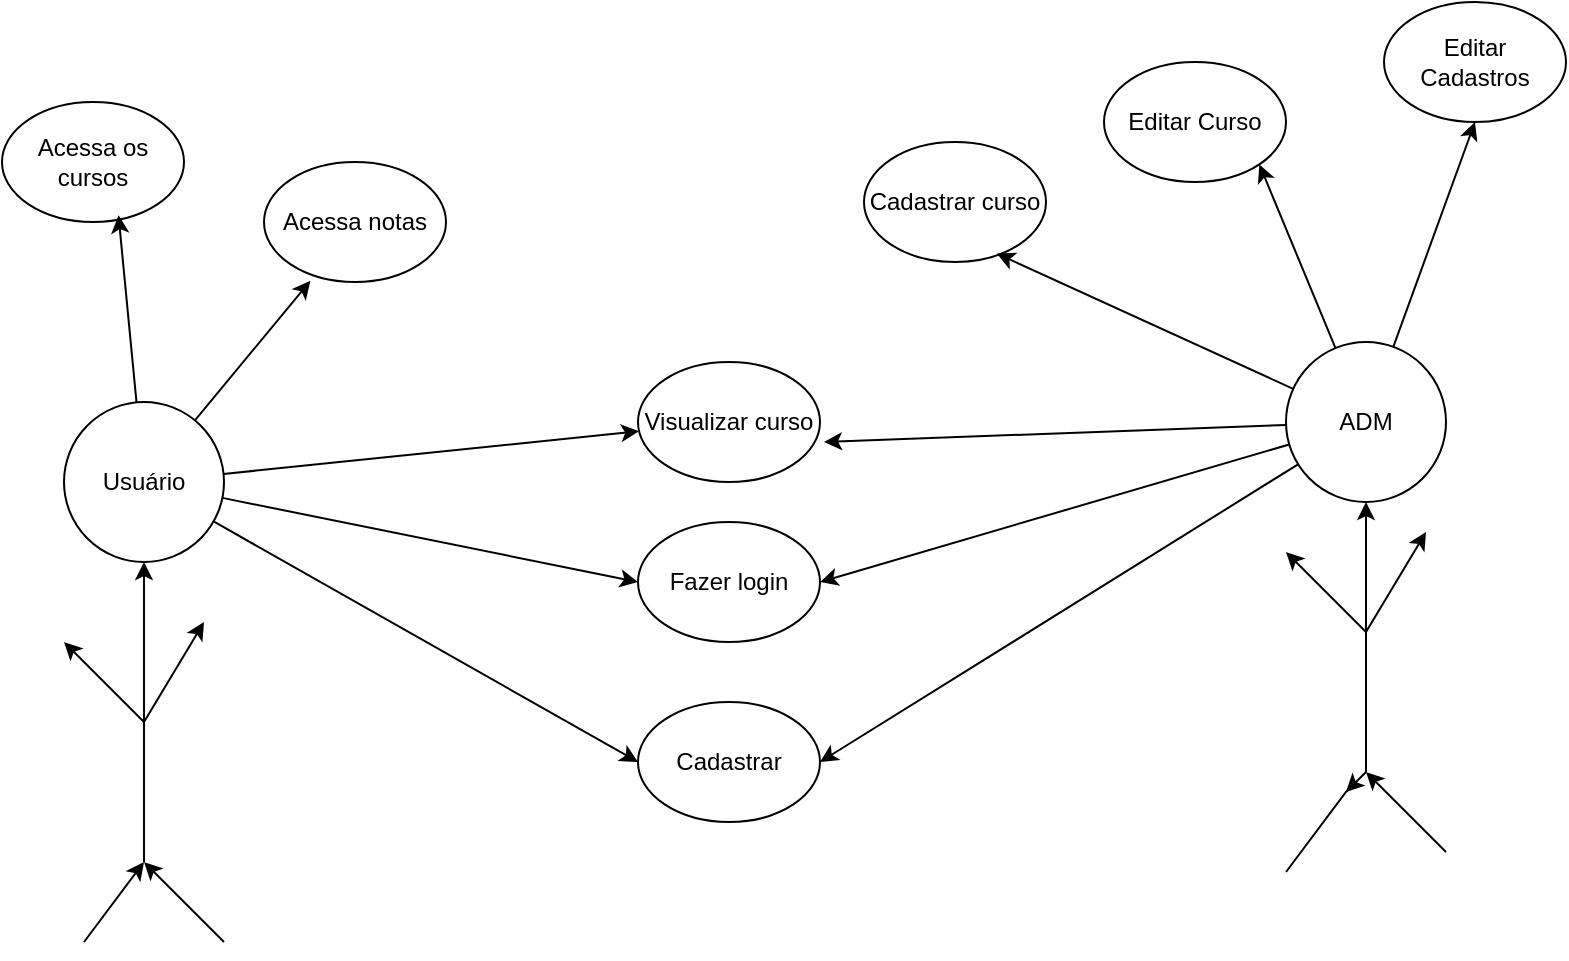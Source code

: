 <mxfile version="24.7.17">
  <diagram name="Página-1" id="swnoNFlBaDWwpjYC3yhY">
    <mxGraphModel dx="1050" dy="557" grid="1" gridSize="10" guides="1" tooltips="1" connect="1" arrows="1" fold="1" page="1" pageScale="1" pageWidth="827" pageHeight="1169" math="0" shadow="0">
      <root>
        <mxCell id="0" />
        <mxCell id="1" parent="0" />
        <mxCell id="owdHjfoBuozvTa368MMr-3" value="&lt;font style=&quot;vertical-align: inherit;&quot;&gt;&lt;font style=&quot;vertical-align: inherit;&quot;&gt;&lt;font style=&quot;vertical-align: inherit;&quot;&gt;&lt;font style=&quot;vertical-align: inherit;&quot;&gt;Fazer login&lt;/font&gt;&lt;/font&gt;&lt;/font&gt;&lt;/font&gt;" style="ellipse;whiteSpace=wrap;html=1;" vertex="1" parent="1">
          <mxGeometry x="357" y="260" width="91" height="60" as="geometry" />
        </mxCell>
        <mxCell id="owdHjfoBuozvTa368MMr-4" value="&lt;font style=&quot;vertical-align: inherit;&quot;&gt;&lt;font style=&quot;vertical-align: inherit;&quot;&gt;&lt;font style=&quot;vertical-align: inherit;&quot;&gt;&lt;font style=&quot;vertical-align: inherit;&quot;&gt;&lt;font style=&quot;vertical-align: inherit;&quot;&gt;&lt;font style=&quot;vertical-align: inherit;&quot;&gt;Cadastrar&lt;/font&gt;&lt;/font&gt;&lt;/font&gt;&lt;/font&gt;&lt;/font&gt;&lt;/font&gt;" style="ellipse;whiteSpace=wrap;html=1;" vertex="1" parent="1">
          <mxGeometry x="357" y="350" width="91" height="60" as="geometry" />
        </mxCell>
        <mxCell id="owdHjfoBuozvTa368MMr-5" value="&lt;font style=&quot;vertical-align: inherit;&quot;&gt;&lt;font style=&quot;vertical-align: inherit;&quot;&gt;Cadastrar curso&lt;/font&gt;&lt;/font&gt;&lt;span style=&quot;color: rgba(0, 0, 0, 0); font-family: monospace; font-size: 0px; text-align: start; text-wrap: nowrap;&quot;&gt;&lt;font style=&quot;vertical-align: inherit;&quot;&gt;&lt;font style=&quot;vertical-align: inherit;&quot;&gt;%3CmxGraphModel%3E%3Croot%3E%3CmxCell%20id%3D%220%22%2F%3E%3CmxCell%20id%3D%221%22%20pai%3D%220%22%2F%3E%3CmxCell%20id%3D%222%22%20valor%3D%22%26lt%3Bfonte%20estilo%3D%26quot%3Balinhamento-vertical%3A%20herdar%3B% 26quot%3B%26gt%3B%26lt%3Bestilo%3D%26quot%3Balinhamento-vertical%3A%20herdar%3B%26quot%3B%26gt%3B%26lt%3Bestilo%3D%26quot%3Balinhamento-vertical%3A%20herdar%3B%26quot%3B%26gt%3B%26lt%3Bestilo%3D%26quot %3Bvertical-align%3A%20herdar%3B%26quot%3B%26gt%3BFazer%20login%26lt%3B%2Ffont%26gt%3B%26lt%3B%2Ffont%26gt%3B%26lt%3B%2Ffont%26gt%3B%26lt%3B%2Ffont%26gt%3B%26lt%3B%2Ffont%26gt%3B%22%20estilo%3D%22elipse%3BwhiteSpace%3Dwrap%3Bhtml%3 D1%3B%22%20vértice%3D%221%22%20pai%3D%221%22%3E%3CmxGeometria%20x%3D%22357%22%20y%3D%22260%22%20largura%3D%2291%22%20altura%3D%2260%22%20como%3D%22geometria%22%2F%3E%3C%2FmxCélula%3E%3C%2Froot%3E%3C%2FmxModeloGráfico%3E&lt;/font&gt;&lt;/font&gt;&lt;/span&gt;" style="ellipse;whiteSpace=wrap;html=1;" vertex="1" parent="1">
          <mxGeometry x="470" y="70" width="91" height="60" as="geometry" />
        </mxCell>
        <mxCell id="owdHjfoBuozvTa368MMr-6" value="&lt;font style=&quot;vertical-align: inherit;&quot;&gt;&lt;font style=&quot;vertical-align: inherit;&quot;&gt;&lt;font style=&quot;vertical-align: inherit;&quot;&gt;&lt;font style=&quot;vertical-align: inherit;&quot;&gt;Editar Curso&lt;/font&gt;&lt;/font&gt;&lt;/font&gt;&lt;/font&gt;" style="ellipse;whiteSpace=wrap;html=1;" vertex="1" parent="1">
          <mxGeometry x="590" y="30" width="91" height="60" as="geometry" />
        </mxCell>
        <mxCell id="owdHjfoBuozvTa368MMr-7" value="&lt;font style=&quot;vertical-align: inherit;&quot;&gt;&lt;font style=&quot;vertical-align: inherit;&quot;&gt;&lt;font style=&quot;vertical-align: inherit;&quot;&gt;&lt;font style=&quot;vertical-align: inherit;&quot;&gt;Editar Cadastros&lt;/font&gt;&lt;/font&gt;&lt;/font&gt;&lt;/font&gt;" style="ellipse;whiteSpace=wrap;html=1;" vertex="1" parent="1">
          <mxGeometry x="730" width="91" height="60" as="geometry" />
        </mxCell>
        <mxCell id="owdHjfoBuozvTa368MMr-8" value="&lt;font style=&quot;vertical-align: inherit;&quot;&gt;&lt;font style=&quot;vertical-align: inherit;&quot;&gt;&lt;font style=&quot;vertical-align: inherit;&quot;&gt;&lt;font style=&quot;vertical-align: inherit;&quot;&gt;&lt;font style=&quot;vertical-align: inherit;&quot;&gt;&lt;font style=&quot;vertical-align: inherit;&quot;&gt;Acessa os cursos&lt;/font&gt;&lt;/font&gt;&lt;/font&gt;&lt;/font&gt;&lt;/font&gt;&lt;/font&gt;" style="ellipse;whiteSpace=wrap;html=1;" vertex="1" parent="1">
          <mxGeometry x="39" y="50" width="91" height="60" as="geometry" />
        </mxCell>
        <mxCell id="owdHjfoBuozvTa368MMr-9" value="Acessa notas" style="ellipse;whiteSpace=wrap;html=1;" vertex="1" parent="1">
          <mxGeometry x="170" y="80" width="91" height="60" as="geometry" />
        </mxCell>
        <mxCell id="owdHjfoBuozvTa368MMr-10" value="&lt;font style=&quot;vertical-align: inherit;&quot;&gt;&lt;font style=&quot;vertical-align: inherit;&quot;&gt;&lt;font style=&quot;vertical-align: inherit;&quot;&gt;&lt;font style=&quot;vertical-align: inherit;&quot;&gt;&lt;font style=&quot;vertical-align: inherit;&quot;&gt;&lt;font style=&quot;vertical-align: inherit;&quot;&gt;Visualizar curso&lt;/font&gt;&lt;/font&gt;&lt;/font&gt;&lt;/font&gt;&lt;/font&gt;&lt;/font&gt;" style="ellipse;whiteSpace=wrap;html=1;" vertex="1" parent="1">
          <mxGeometry x="357" y="180" width="91" height="60" as="geometry" />
        </mxCell>
        <mxCell id="owdHjfoBuozvTa368MMr-17" value="" style="edgeStyle=none;rounded=0;orthogonalLoop=1;jettySize=auto;html=1;" edge="1" parent="1" target="owdHjfoBuozvTa368MMr-16">
          <mxGeometry relative="1" as="geometry">
            <mxPoint x="110" y="430" as="sourcePoint" />
          </mxGeometry>
        </mxCell>
        <mxCell id="owdHjfoBuozvTa368MMr-32" style="edgeStyle=none;rounded=0;orthogonalLoop=1;jettySize=auto;html=1;entryX=0;entryY=0.5;entryDx=0;entryDy=0;" edge="1" parent="1" source="owdHjfoBuozvTa368MMr-16" target="owdHjfoBuozvTa368MMr-4">
          <mxGeometry relative="1" as="geometry" />
        </mxCell>
        <mxCell id="owdHjfoBuozvTa368MMr-35" style="edgeStyle=none;rounded=0;orthogonalLoop=1;jettySize=auto;html=1;" edge="1" parent="1" source="owdHjfoBuozvTa368MMr-16" target="owdHjfoBuozvTa368MMr-10">
          <mxGeometry relative="1" as="geometry" />
        </mxCell>
        <mxCell id="owdHjfoBuozvTa368MMr-36" style="edgeStyle=none;rounded=0;orthogonalLoop=1;jettySize=auto;html=1;entryX=0;entryY=0.5;entryDx=0;entryDy=0;" edge="1" parent="1" source="owdHjfoBuozvTa368MMr-16" target="owdHjfoBuozvTa368MMr-3">
          <mxGeometry relative="1" as="geometry" />
        </mxCell>
        <mxCell id="owdHjfoBuozvTa368MMr-16" value="Usuário" style="ellipse;whiteSpace=wrap;html=1;rounded=1;" vertex="1" parent="1">
          <mxGeometry x="70" y="200" width="80" height="80" as="geometry" />
        </mxCell>
        <mxCell id="owdHjfoBuozvTa368MMr-19" style="edgeStyle=none;rounded=0;orthogonalLoop=1;jettySize=auto;html=1;" edge="1" parent="1">
          <mxGeometry relative="1" as="geometry">
            <mxPoint x="110" y="430" as="targetPoint" />
            <mxPoint x="150" y="470" as="sourcePoint" />
          </mxGeometry>
        </mxCell>
        <mxCell id="owdHjfoBuozvTa368MMr-21" style="edgeStyle=none;rounded=0;orthogonalLoop=1;jettySize=auto;html=1;" edge="1" parent="1">
          <mxGeometry relative="1" as="geometry">
            <mxPoint x="70" y="320" as="targetPoint" />
            <mxPoint x="110" y="360" as="sourcePoint" />
          </mxGeometry>
        </mxCell>
        <mxCell id="owdHjfoBuozvTa368MMr-22" style="edgeStyle=none;rounded=0;orthogonalLoop=1;jettySize=auto;html=1;" edge="1" parent="1">
          <mxGeometry relative="1" as="geometry">
            <mxPoint x="140" y="310" as="targetPoint" />
            <mxPoint x="110" y="360" as="sourcePoint" />
          </mxGeometry>
        </mxCell>
        <mxCell id="owdHjfoBuozvTa368MMr-23" value="" style="edgeStyle=none;rounded=0;orthogonalLoop=1;jettySize=auto;html=1;" edge="1" parent="1" target="owdHjfoBuozvTa368MMr-24">
          <mxGeometry relative="1" as="geometry">
            <mxPoint x="721" y="385" as="sourcePoint" />
          </mxGeometry>
        </mxCell>
        <mxCell id="owdHjfoBuozvTa368MMr-29" style="edgeStyle=none;rounded=0;orthogonalLoop=1;jettySize=auto;html=1;entryX=1;entryY=0.5;entryDx=0;entryDy=0;" edge="1" parent="1" source="owdHjfoBuozvTa368MMr-24" target="owdHjfoBuozvTa368MMr-3">
          <mxGeometry relative="1" as="geometry" />
        </mxCell>
        <mxCell id="owdHjfoBuozvTa368MMr-30" style="edgeStyle=none;rounded=0;orthogonalLoop=1;jettySize=auto;html=1;" edge="1" parent="1" source="owdHjfoBuozvTa368MMr-24">
          <mxGeometry relative="1" as="geometry">
            <mxPoint x="450" y="220" as="targetPoint" />
          </mxGeometry>
        </mxCell>
        <mxCell id="owdHjfoBuozvTa368MMr-31" style="edgeStyle=none;rounded=0;orthogonalLoop=1;jettySize=auto;html=1;entryX=1;entryY=0.5;entryDx=0;entryDy=0;" edge="1" parent="1" source="owdHjfoBuozvTa368MMr-24" target="owdHjfoBuozvTa368MMr-4">
          <mxGeometry relative="1" as="geometry" />
        </mxCell>
        <mxCell id="owdHjfoBuozvTa368MMr-38" style="edgeStyle=none;rounded=0;orthogonalLoop=1;jettySize=auto;html=1;entryX=1;entryY=1;entryDx=0;entryDy=0;" edge="1" parent="1" source="owdHjfoBuozvTa368MMr-24" target="owdHjfoBuozvTa368MMr-6">
          <mxGeometry relative="1" as="geometry" />
        </mxCell>
        <mxCell id="owdHjfoBuozvTa368MMr-39" style="edgeStyle=none;rounded=0;orthogonalLoop=1;jettySize=auto;html=1;entryX=0.5;entryY=1;entryDx=0;entryDy=0;" edge="1" parent="1" source="owdHjfoBuozvTa368MMr-24" target="owdHjfoBuozvTa368MMr-7">
          <mxGeometry relative="1" as="geometry" />
        </mxCell>
        <mxCell id="owdHjfoBuozvTa368MMr-24" value="ADM" style="ellipse;whiteSpace=wrap;html=1;rounded=1;" vertex="1" parent="1">
          <mxGeometry x="681" y="170" width="80" height="80" as="geometry" />
        </mxCell>
        <mxCell id="owdHjfoBuozvTa368MMr-25" style="edgeStyle=none;rounded=0;orthogonalLoop=1;jettySize=auto;html=1;" edge="1" parent="1">
          <mxGeometry relative="1" as="geometry">
            <mxPoint x="721" y="385" as="targetPoint" />
            <mxPoint x="761" y="425" as="sourcePoint" />
          </mxGeometry>
        </mxCell>
        <mxCell id="owdHjfoBuozvTa368MMr-26" style="edgeStyle=none;rounded=0;orthogonalLoop=1;jettySize=auto;html=1;" edge="1" parent="1">
          <mxGeometry relative="1" as="geometry">
            <mxPoint x="711" y="395" as="targetPoint" />
            <mxPoint x="681" y="435" as="sourcePoint" />
            <Array as="points">
              <mxPoint x="711" y="395" />
              <mxPoint x="721" y="385" />
            </Array>
          </mxGeometry>
        </mxCell>
        <mxCell id="owdHjfoBuozvTa368MMr-27" style="edgeStyle=none;rounded=0;orthogonalLoop=1;jettySize=auto;html=1;" edge="1" parent="1">
          <mxGeometry relative="1" as="geometry">
            <mxPoint x="681" y="275" as="targetPoint" />
            <mxPoint x="721" y="315" as="sourcePoint" />
          </mxGeometry>
        </mxCell>
        <mxCell id="owdHjfoBuozvTa368MMr-28" style="edgeStyle=none;rounded=0;orthogonalLoop=1;jettySize=auto;html=1;" edge="1" parent="1">
          <mxGeometry relative="1" as="geometry">
            <mxPoint x="751" y="265" as="targetPoint" />
            <mxPoint x="721" y="315" as="sourcePoint" />
          </mxGeometry>
        </mxCell>
        <mxCell id="owdHjfoBuozvTa368MMr-33" style="edgeStyle=none;rounded=0;orthogonalLoop=1;jettySize=auto;html=1;entryX=0.64;entryY=0.943;entryDx=0;entryDy=0;entryPerimeter=0;" edge="1" parent="1" source="owdHjfoBuozvTa368MMr-16" target="owdHjfoBuozvTa368MMr-8">
          <mxGeometry relative="1" as="geometry" />
        </mxCell>
        <mxCell id="owdHjfoBuozvTa368MMr-34" style="edgeStyle=none;rounded=0;orthogonalLoop=1;jettySize=auto;html=1;entryX=0.255;entryY=0.99;entryDx=0;entryDy=0;entryPerimeter=0;" edge="1" parent="1" source="owdHjfoBuozvTa368MMr-16" target="owdHjfoBuozvTa368MMr-9">
          <mxGeometry relative="1" as="geometry" />
        </mxCell>
        <mxCell id="owdHjfoBuozvTa368MMr-37" style="edgeStyle=none;rounded=0;orthogonalLoop=1;jettySize=auto;html=1;entryX=0.73;entryY=0.93;entryDx=0;entryDy=0;entryPerimeter=0;" edge="1" parent="1" source="owdHjfoBuozvTa368MMr-24" target="owdHjfoBuozvTa368MMr-5">
          <mxGeometry relative="1" as="geometry" />
        </mxCell>
        <mxCell id="owdHjfoBuozvTa368MMr-40" style="edgeStyle=none;rounded=0;orthogonalLoop=1;jettySize=auto;html=1;" edge="1" parent="1">
          <mxGeometry relative="1" as="geometry">
            <mxPoint x="110" y="430" as="targetPoint" />
            <mxPoint x="80" y="470" as="sourcePoint" />
          </mxGeometry>
        </mxCell>
      </root>
    </mxGraphModel>
  </diagram>
</mxfile>
